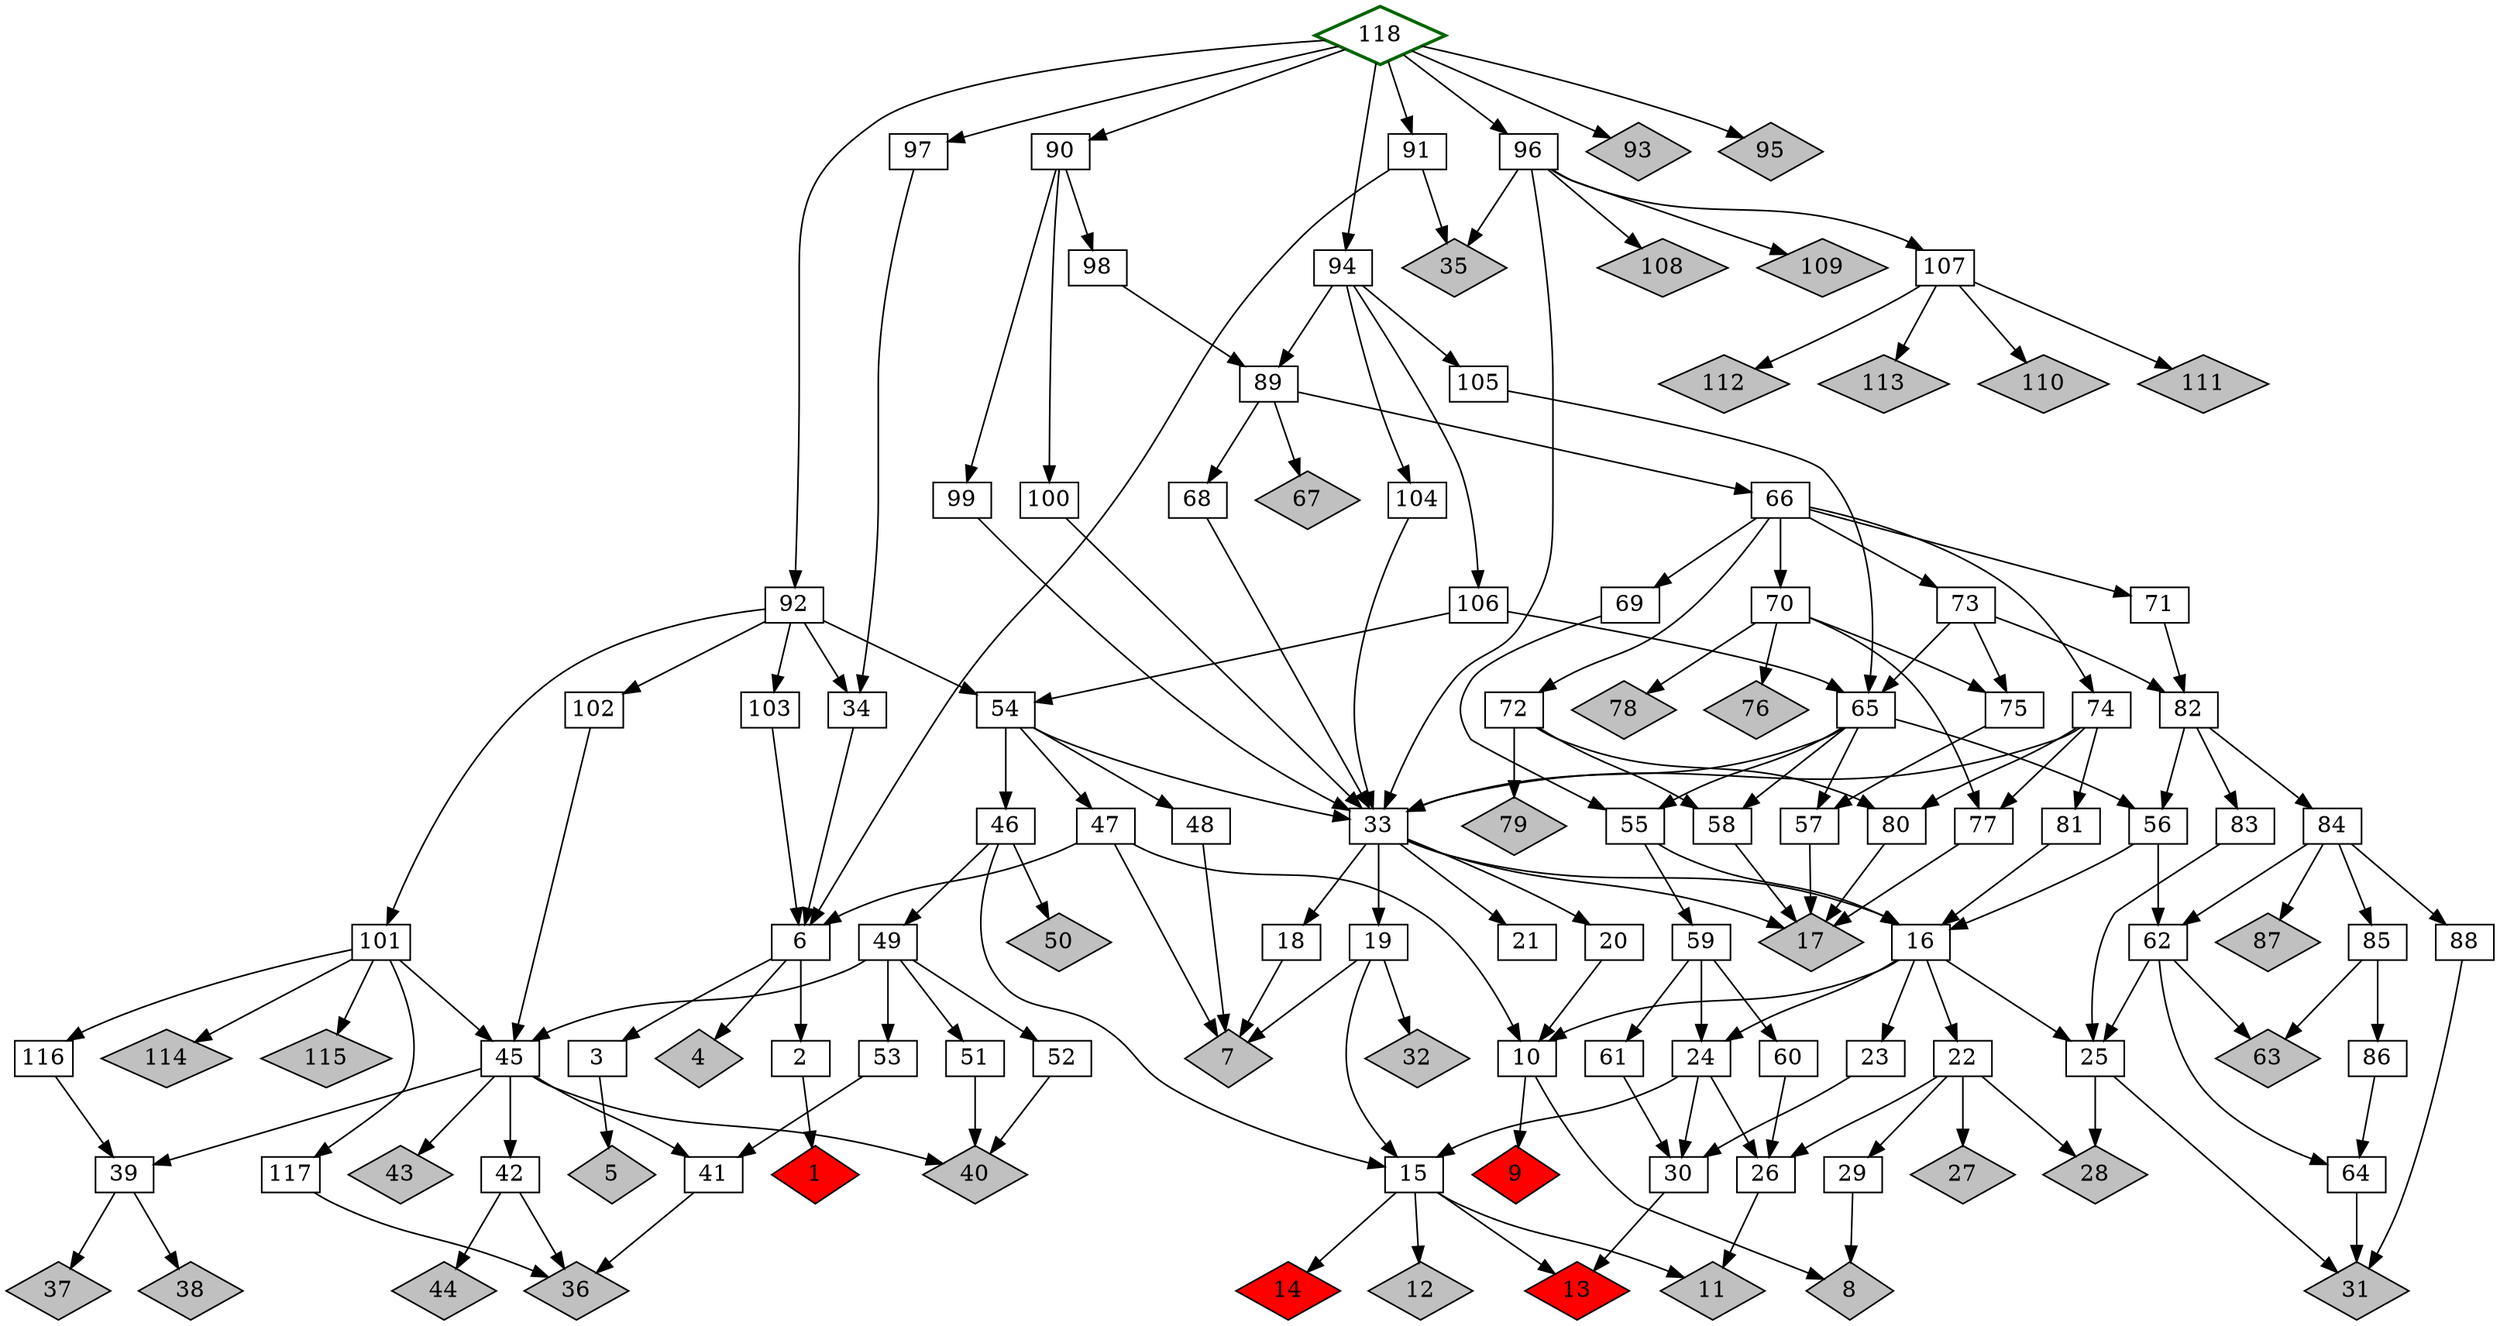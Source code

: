 digraph G {
	{ 
    node [shape=diamond, style=filled]
    1,9,13,14 [fillcolor=red]
	}
	{
	node [shape=diamond, style=filled]
	4, 5, 7, 8, 11, 12, 17, 27, 28, 31, 32, 35, 36, 37, 38, 40, 43, 44, 50, 63, 67, 76, 78, 79, 87, 93, 95, 108, 109, 110, 111, 112, 113, 114, 115 [fillcolor=gray]
	}
	{
	node [shape=box, width=0.5, height=0.3, fixedsize=true]
	2, 3, 6, 9, 10, 15, 16, 18, 19, 20, 21, 22, 23, 24, 25, 26, 29, 30, 33, 34, 39, 41, 42, 45, 46, 47, 48, 49, 51, 52, 53, 54, 55, 56, 57, 58, 59, 60, 61, 62, 64, 65, 66, 68, 69, 70, 71, 72, 73, 74, 75, 77, 80, 81, 82, 83, 84, 85, 86, 88, 89, 90, 91, 92, 94, 96, 97, 98, 99, 100, 101, 102, 103, 104, 105, 106, 107, 116, 117 
	}
	{
	node [shape=diamond, style=bold]
	118 [color=darkgreen]
	}
	118 -> 90, 91, 92, 93, 94, 95, 96, 97
	90 -> 98, 99, 100
	98 -> 89
	89 -> 66, 67, 68
	66 -> 69, 70, 71, 72, 73, 74
	69 -> 55
	55 -> 16, 59
	16 -> 10, 22, 23, 24, 25
	10 -> 8, 9
	22 -> 26, 27, 28, 29
	26 -> 11
	29 -> 8
	23 -> 30 -> 13
	24 -> 26, 30, 15
	15 -> 11, 12, 13, 14
	25 -> 28, 31
	59 -> 24, 60, 61
	60 -> 26
	61 -> 30
	70 -> 75, 76, 77, 78
	75 -> 57 -> 17
	77 -> 17
	71 -> 82
	82 -> 56, 83, 84
	56 -> 16, 62
	62 -> 25, 63, 64
	64 -> 31
	83 -> 25
	84 -> 62, 85, 87, 88
	88 -> 31
	85 -> 63, 86
	86 -> 64
	72 -> 58, 79, 80
	58, 80 -> 17
	73 -> 65, 75, 82
	65 -> 33, 55, 56, 57, 58
	33 -> 16, 17, 18, 19, 20, 21
	18 -> 7
	19 -> 7, 15, 32
	20 -> 10
	74 -> 33, 77, 80, 81
	81 -> 16
	68 -> 33
	99 -> 33
	100 -> 33
	91 -> 6, 35
	6 -> 2, 3, 4
	2 -> 1
	3 -> 5
	92 -> 34, 54, 101, 102, 103
	34 -> 6
	54 -> 33, 46, 47, 48
	46 -> 15, 49, 50
	49 -> 45, 51, 52, 53
	45 -> 39, 40, 41, 42, 43
	39 -> 37, 38
	41, 42 -> 36
	42 -> 44
	51, 52 -> 40
	53 -> 41
	47 -> 10, 7, 6
	48 -> 7
	101 -> 45, 114, 115, 116, 117
	116 -> 39
	117 -> 36
	102 -> 45
	103 -> 6
	94 -> 89, 104, 105, 106
	104 -> 33
	105 -> 65
	106 -> 65, 54
	96 -> 33, 35, 107, 108, 109
	107 -> 110, 111, 112, 113
	97 -> 34
}